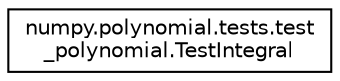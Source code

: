 digraph "Graphical Class Hierarchy"
{
 // LATEX_PDF_SIZE
  edge [fontname="Helvetica",fontsize="10",labelfontname="Helvetica",labelfontsize="10"];
  node [fontname="Helvetica",fontsize="10",shape=record];
  rankdir="LR";
  Node0 [label="numpy.polynomial.tests.test\l_polynomial.TestIntegral",height=0.2,width=0.4,color="black", fillcolor="white", style="filled",URL="$classnumpy_1_1polynomial_1_1tests_1_1test__polynomial_1_1TestIntegral.html",tooltip=" "];
}
